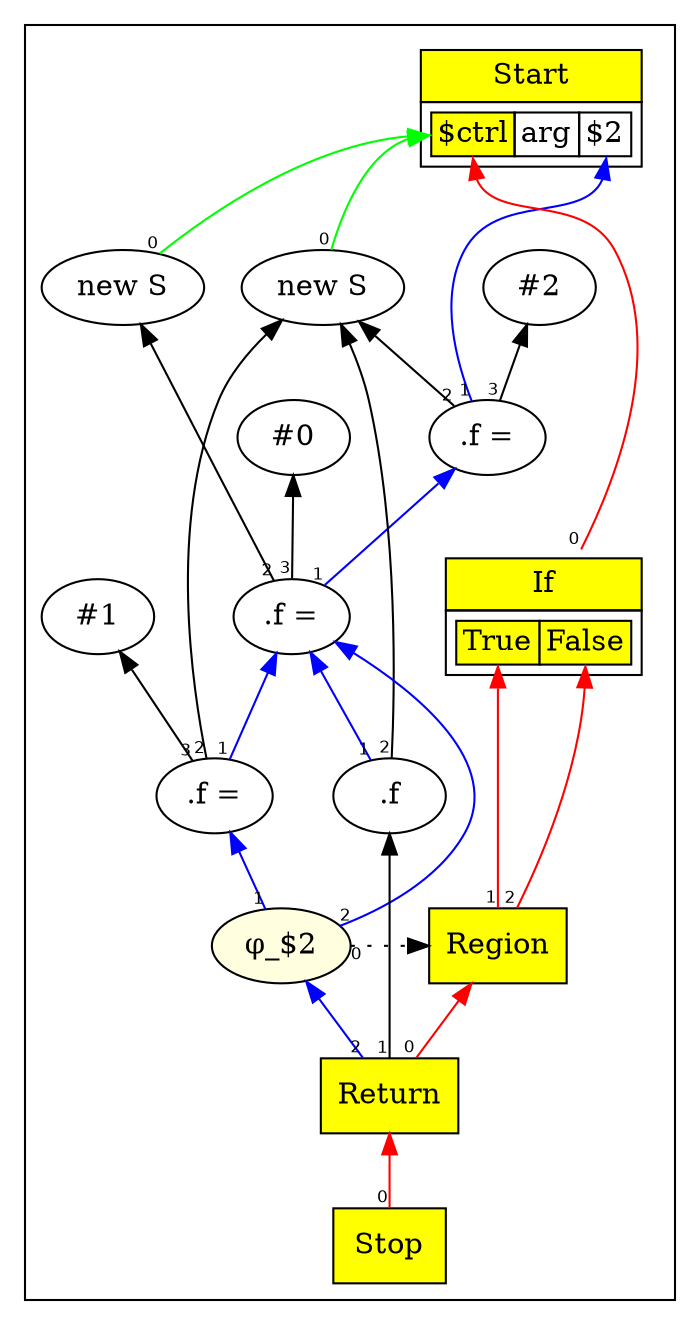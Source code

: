 digraph chapter11 {
/*
struct S { int f; }
S v=new S;
v.f = 2;
int i=new S.f;
i=v.f;
if (arg) v.f=1;
return i;

*/
	rankdir=BT;
	concentrate="true";
	compound="true";
	subgraph cluster_Nodes {
		Start2 [ shape=plaintext label=<
			<TABLE BORDER="0" CELLBORDER="1" CELLSPACING="0" CELLPADDING="4">
			<TR><TD BGCOLOR="yellow">Start</TD></TR>
			<TR><TD>
				<TABLE BORDER="0" CELLBORDER="1" CELLSPACING="0">
				<TR><TD PORT="p0" BGCOLOR="yellow">$ctrl</TD><TD PORT="p1">arg</TD><TD PORT="p2">$2</TD></TR>
				</TABLE>
			</TD></TR>
			</TABLE>>
		];
		Stop3 [ shape=box style=filled fillcolor=yellow label="Stop" ];
		Con_4 [ label="#0" ];
		new9 [ label="new S" ];
		Con_11 [ label="#2" ];
		Store12 [ label=".f =" ];
		new13 [ label="new S" ];
		Store14 [ label=".f =" ];
		Load16 [ label=".f" ];
		If17 [ shape=plaintext label=<
			<TABLE BORDER="0" CELLBORDER="1" CELLSPACING="0" CELLPADDING="4">
			<TR><TD BGCOLOR="yellow">If</TD></TR>
			<TR><TD>
				<TABLE BORDER="0" CELLBORDER="1" CELLSPACING="0">
				<TR><TD PORT="p0" BGCOLOR="yellow">True</TD><TD PORT="p1" BGCOLOR="yellow">False</TD></TR>
				</TABLE>
			</TD></TR>
			</TABLE>>
		];
		Con_21 [ label="#1" ];
		Store22 [ label=".f =" ];
		Region23 [ shape=box style=filled fillcolor=yellow label="Region" ];
		Phi_224 [ style=filled fillcolor=lightyellow label="&phi;_$2" ];
		Return25 [ shape=box style=filled fillcolor=yellow label="Return" ];
		{ rank=same; Region23;Phi_224;}
	}
	edge [ fontname=Helvetica, fontsize=8 ];
	Stop3 -> Return25[taillabel=0 color=red];
	new9 -> Start2:p0[taillabel=0 color=green];
	Store12 -> Start2:p2[taillabel=1 color=blue];
	Store12 -> new9[taillabel=2];
	Store12 -> Con_11[taillabel=3];
	new13 -> Start2:p0[taillabel=0 color=green];
	Store14 -> Store12[taillabel=1 color=blue];
	Store14 -> new13[taillabel=2];
	Store14 -> Con_4[taillabel=3];
	Load16 -> Store14[taillabel=1 color=blue];
	Load16 -> new9[taillabel=2];
	If17 -> Start2:p0[taillabel=0 color=red];
	If17 -> Start2:p1[taillabel=1];
	Store22 -> Store14[taillabel=1 color=blue];
	Store22 -> new9[taillabel=2];
	Store22 -> Con_21[taillabel=3];
	Region23 -> If17:p0[taillabel=1 color=red];
	Region23 -> If17:p1[taillabel=2 color=red];
	Phi_224 -> Region23 [style=dotted taillabel=0];
	Phi_224 -> Store22[taillabel=1 color=blue];
	Phi_224 -> Store14[taillabel=2 color=blue constraint=false];
	Return25 -> Region23[taillabel=0 color=red];
	Return25 -> Load16[taillabel=1];
	Return25 -> Phi_224[taillabel=2 color=blue];
}
